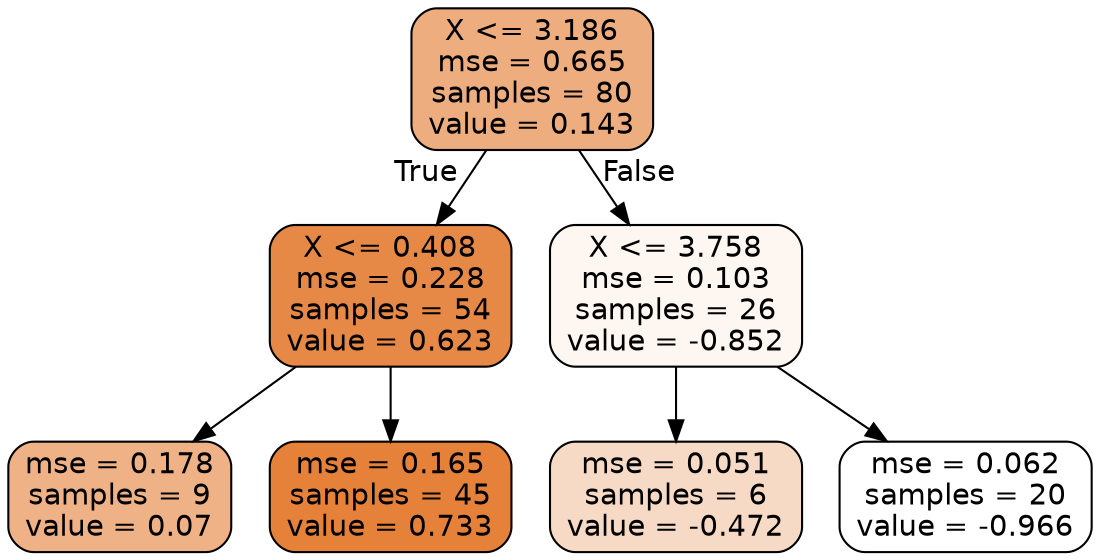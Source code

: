 digraph Tree {
node [shape=box, style="filled, rounded", color="black", fontname=helvetica] ;
edge [fontname=helvetica] ;
0 [label="X <= 3.186\nmse = 0.665\nsamples = 80\nvalue = 0.143", fillcolor="#e58139a6"] ;
1 [label="X <= 0.408\nmse = 0.228\nsamples = 54\nvalue = 0.623", fillcolor="#e58139ee"] ;
0 -> 1 [labeldistance=2.5, labelangle=45, headlabel="True"] ;
2 [label="mse = 0.178\nsamples = 9\nvalue = 0.07", fillcolor="#e581399b"] ;
1 -> 2 ;
3 [label="mse = 0.165\nsamples = 45\nvalue = 0.733", fillcolor="#e58139ff"] ;
1 -> 3 ;
4 [label="X <= 3.758\nmse = 0.103\nsamples = 26\nvalue = -0.852", fillcolor="#e5813911"] ;
0 -> 4 [labeldistance=2.5, labelangle=-45, headlabel="False"] ;
5 [label="mse = 0.051\nsamples = 6\nvalue = -0.472", fillcolor="#e581394a"] ;
4 -> 5 ;
6 [label="mse = 0.062\nsamples = 20\nvalue = -0.966", fillcolor="#e5813900"] ;
4 -> 6 ;
}